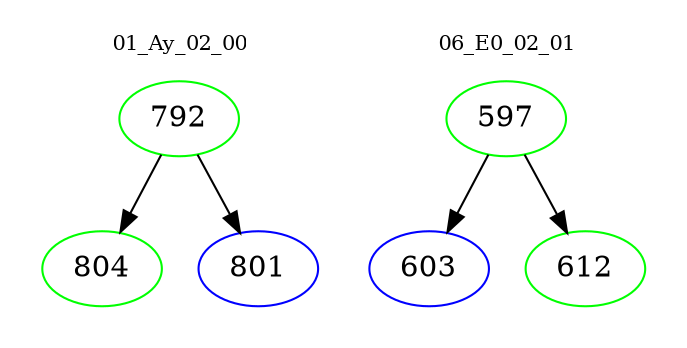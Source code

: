 digraph{
subgraph cluster_0 {
color = white
label = "01_Ay_02_00";
fontsize=10;
T0_792 [label="792", color="green"]
T0_792 -> T0_804 [color="black"]
T0_804 [label="804", color="green"]
T0_792 -> T0_801 [color="black"]
T0_801 [label="801", color="blue"]
}
subgraph cluster_1 {
color = white
label = "06_E0_02_01";
fontsize=10;
T1_597 [label="597", color="green"]
T1_597 -> T1_603 [color="black"]
T1_603 [label="603", color="blue"]
T1_597 -> T1_612 [color="black"]
T1_612 [label="612", color="green"]
}
}
